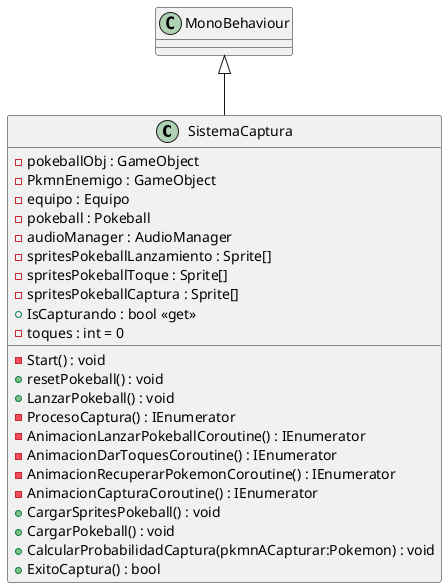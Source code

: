 @startuml
class SistemaCaptura {
    - pokeballObj : GameObject
    - PkmnEnemigo : GameObject
    - equipo : Equipo
    - pokeball : Pokeball
    - audioManager : AudioManager
    - spritesPokeballLanzamiento : Sprite[]
    - spritesPokeballToque : Sprite[]
    - spritesPokeballCaptura : Sprite[]
    + IsCapturando : bool <<get>>
    - toques : int = 0
    - Start() : void
    + resetPokeball() : void
    + LanzarPokeball() : void
    - ProcesoCaptura() : IEnumerator
    - AnimacionLanzarPokeballCoroutine() : IEnumerator
    - AnimacionDarToquesCoroutine() : IEnumerator
    - AnimacionRecuperarPokemonCoroutine() : IEnumerator
    - AnimacionCapturaCoroutine() : IEnumerator
    + CargarSpritesPokeball() : void
    + CargarPokeball() : void
    + CalcularProbabilidadCaptura(pkmnACapturar:Pokemon) : void
    + ExitoCaptura() : bool
}
MonoBehaviour <|-- SistemaCaptura
@enduml
